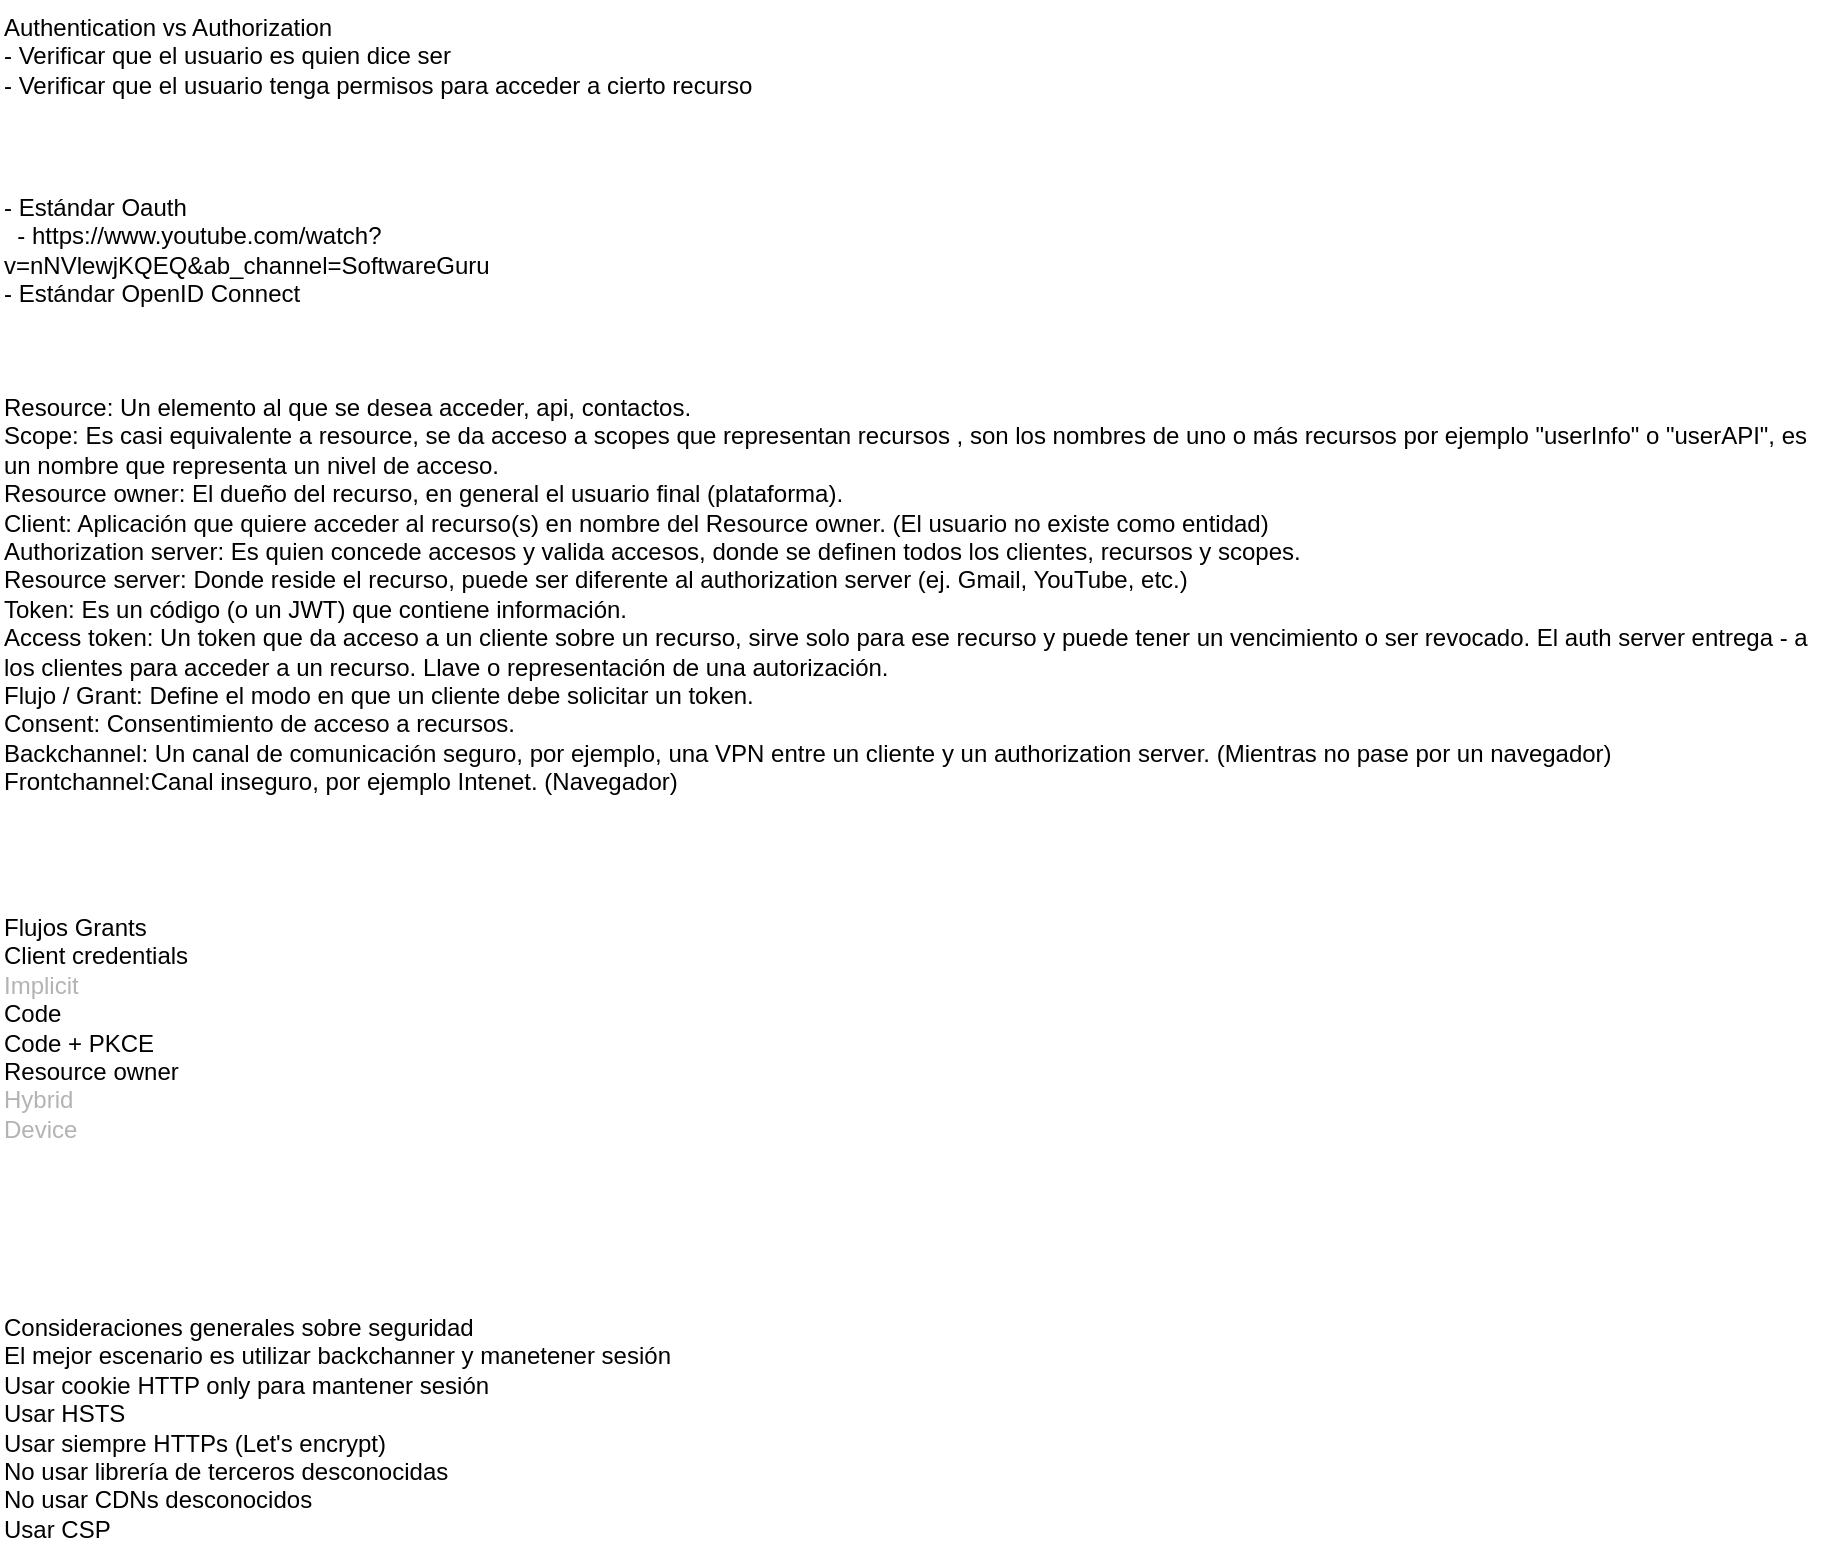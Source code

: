 <mxfile version="20.8.10" type="device"><diagram name="Page-1" id="cZNyfnpEq3qmmilY1TUj"><mxGraphModel dx="1687" dy="2093" grid="1" gridSize="10" guides="1" tooltips="1" connect="1" arrows="1" fold="1" page="1" pageScale="1" pageWidth="850" pageHeight="1100" math="0" shadow="0"><root><mxCell id="0"/><mxCell id="1" parent="0"/><mxCell id="pZjR4BknA9586NugJOHq-1" value="Resource: Un elemento al que se desea acceder, api, contactos.&lt;br&gt;&lt;div style=&quot;&quot;&gt;&lt;span style=&quot;background-color: initial;&quot;&gt;Scope: Es casi equivalente a resource, se da acceso a scopes que representan recursos , son los nombres de uno o más recursos por ejemplo &quot;userInfo&quot; o &quot;userAPI&quot;, es un nombre que representa un nivel de acceso.&lt;/span&gt;&lt;/div&gt;&lt;div style=&quot;&quot;&gt;&lt;span style=&quot;background-color: initial;&quot;&gt;Resource owner: El dueño del recurso, en general el usuario final (plataforma).&lt;/span&gt;&lt;/div&gt;&lt;div style=&quot;&quot;&gt;&lt;span style=&quot;background-color: initial;&quot;&gt;Client: Aplicación que quiere acceder al recurso(s) en nombre del Resource owner. (El usuario no existe como entidad)&lt;/span&gt;&lt;/div&gt;&lt;div style=&quot;&quot;&gt;&lt;span style=&quot;background-color: initial;&quot;&gt;Authorization server: Es quien concede accesos y valida accesos, donde se definen todos los clientes, recursos y scopes.&lt;/span&gt;&lt;/div&gt;&lt;div style=&quot;&quot;&gt;&lt;span style=&quot;background-color: initial;&quot;&gt;Resource server: Donde reside el recurso, puede ser diferente al authorization server (ej. Gmail, YouTube, etc.)&lt;/span&gt;&lt;/div&gt;&lt;div style=&quot;&quot;&gt;&lt;span style=&quot;background-color: initial;&quot;&gt;Token: Es un código (o un JWT) que contiene información.&lt;/span&gt;&lt;/div&gt;&lt;div style=&quot;&quot;&gt;Access token: Un token que da acceso a un cliente sobre un recurso, sirve solo para ese recurso y puede tener un vencimiento o ser revocado. El auth server entrega - a los clientes para acceder a un recurso.&amp;nbsp;Llave o representación de una autorización.&lt;/div&gt;&lt;div style=&quot;&quot;&gt;&lt;span style=&quot;background-color: initial;&quot;&gt;Flujo / Grant: Define el modo en que un cliente debe solicitar un token.&lt;/span&gt;&lt;/div&gt;&lt;div style=&quot;&quot;&gt;&lt;span style=&quot;background-color: initial;&quot;&gt;Consent: Consentimiento de acceso a recursos.&lt;/span&gt;&lt;/div&gt;&lt;div style=&quot;&quot;&gt;&lt;span style=&quot;background-color: initial;&quot;&gt;Backchannel: Un canal de comunicación seguro, por ejemplo, una VPN entre un cliente y un authorization server. (Mientras no pase por un navegador)&lt;/span&gt;&lt;/div&gt;&lt;div style=&quot;&quot;&gt;&lt;span style=&quot;background-color: initial;&quot;&gt;Frontchannel:Canal inseguro, por ejemplo Intenet. (Navegador)&lt;/span&gt;&lt;/div&gt;" style="text;html=1;strokeColor=none;fillColor=none;align=left;verticalAlign=top;whiteSpace=wrap;rounded=0;" vertex="1" parent="1"><mxGeometry x="10" y="130" width="920" height="230" as="geometry"/></mxCell><mxCell id="pZjR4BknA9586NugJOHq-4" value="Flujos Grants&lt;br&gt;Client credentials&lt;br&gt;&lt;font color=&quot;#b3b3b3&quot;&gt;Implicit&lt;/font&gt;&lt;br&gt;Code&lt;br&gt;Code + PKCE&lt;br&gt;Resource owner&lt;br&gt;&lt;font color=&quot;#b3b3b3&quot;&gt;Hybrid&lt;br&gt;Device&lt;/font&gt;" style="text;html=1;strokeColor=none;fillColor=none;align=left;verticalAlign=top;whiteSpace=wrap;rounded=0;" vertex="1" parent="1"><mxGeometry x="10" y="390" width="340" height="150" as="geometry"/></mxCell><mxCell id="pZjR4BknA9586NugJOHq-5" value="Consideraciones generales sobre seguridad&lt;br&gt;El mejor escenario es utilizar backchanner y manetener sesión&lt;br&gt;Usar cookie HTTP only para mantener sesión&lt;br&gt;Usar HSTS&lt;br&gt;Usar siempre HTTPs (Let's encrypt)&lt;br&gt;No usar librería de terceros desconocidas&lt;br&gt;No usar CDNs desconocidos&lt;br&gt;Usar CSP" style="text;html=1;strokeColor=none;fillColor=none;align=left;verticalAlign=top;whiteSpace=wrap;rounded=0;fontColor=#000000;" vertex="1" parent="1"><mxGeometry x="10" y="590" width="430" height="130" as="geometry"/></mxCell><mxCell id="pZjR4BknA9586NugJOHq-6" value="&lt;div&gt;Authentication vs Authorization&lt;/div&gt;&lt;div&gt;- Verificar que el usuario es quien dice ser&lt;/div&gt;&lt;div&gt;- Verificar que el usuario tenga permisos para acceder a cierto recurso&lt;/div&gt;" style="text;html=1;strokeColor=none;fillColor=none;align=left;verticalAlign=top;whiteSpace=wrap;rounded=0;fontColor=#000000;" vertex="1" parent="1"><mxGeometry x="10" y="-60" width="440" height="70" as="geometry"/></mxCell><mxCell id="pZjR4BknA9586NugJOHq-7" value="&lt;div&gt;- Estándar Oauth&lt;/div&gt;&lt;div&gt;&amp;nbsp; - https://www.youtube.com/watch?v=nNVlewjKQEQ&amp;amp;ab_channel=SoftwareGuru&lt;/div&gt;&lt;div&gt;- Estándar OpenID Connect&lt;/div&gt;&lt;div&gt;&lt;br&gt;&lt;/div&gt;" style="text;html=1;strokeColor=none;fillColor=none;align=left;verticalAlign=top;whiteSpace=wrap;rounded=0;fontColor=#000000;" vertex="1" parent="1"><mxGeometry x="10" y="30" width="280" height="80" as="geometry"/></mxCell></root></mxGraphModel></diagram></mxfile>